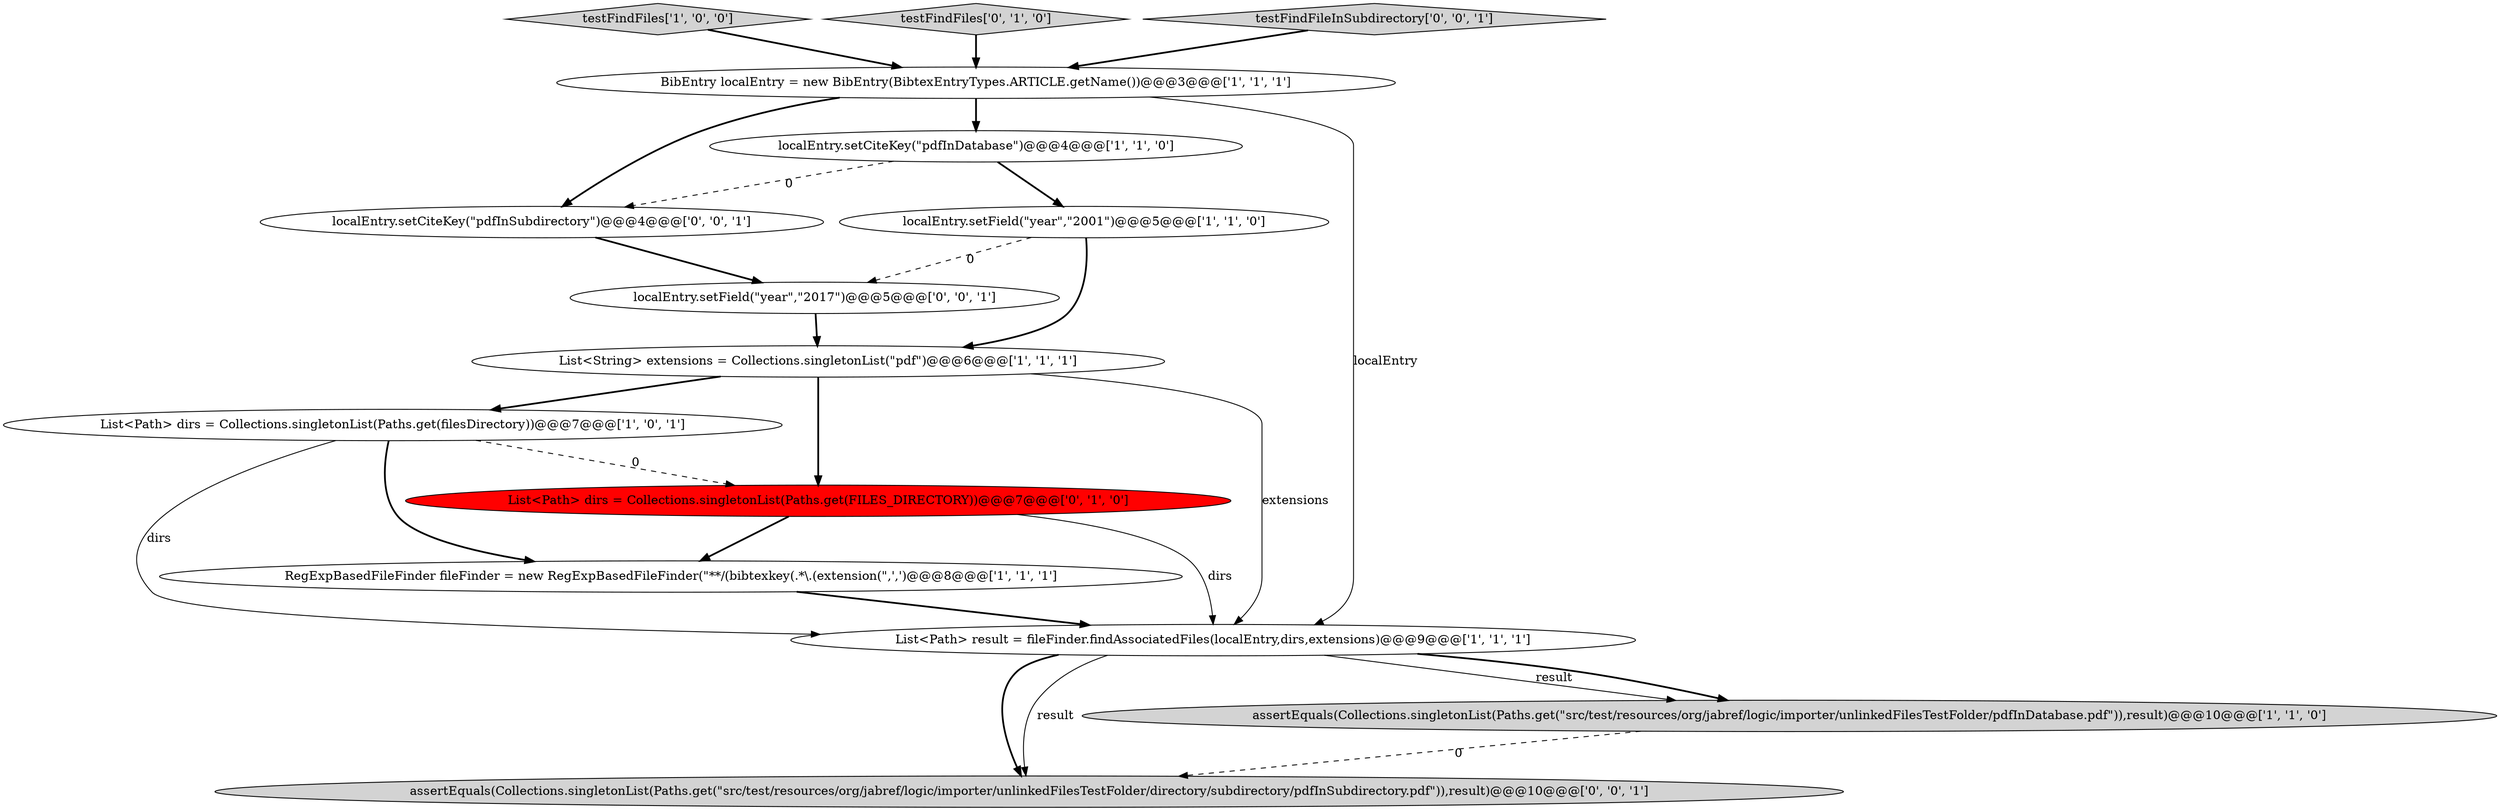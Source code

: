 digraph {
4 [style = filled, label = "List<String> extensions = Collections.singletonList(\"pdf\")@@@6@@@['1', '1', '1']", fillcolor = white, shape = ellipse image = "AAA0AAABBB1BBB"];
0 [style = filled, label = "List<Path> result = fileFinder.findAssociatedFiles(localEntry,dirs,extensions)@@@9@@@['1', '1', '1']", fillcolor = white, shape = ellipse image = "AAA0AAABBB1BBB"];
5 [style = filled, label = "localEntry.setField(\"year\",\"2001\")@@@5@@@['1', '1', '0']", fillcolor = white, shape = ellipse image = "AAA0AAABBB1BBB"];
8 [style = filled, label = "assertEquals(Collections.singletonList(Paths.get(\"src/test/resources/org/jabref/logic/importer/unlinkedFilesTestFolder/pdfInDatabase.pdf\")),result)@@@10@@@['1', '1', '0']", fillcolor = lightgray, shape = ellipse image = "AAA0AAABBB1BBB"];
11 [style = filled, label = "localEntry.setCiteKey(\"pdfInSubdirectory\")@@@4@@@['0', '0', '1']", fillcolor = white, shape = ellipse image = "AAA0AAABBB3BBB"];
1 [style = filled, label = "RegExpBasedFileFinder fileFinder = new RegExpBasedFileFinder(\"**/(bibtexkey(.*\\.(extension(\",',')@@@8@@@['1', '1', '1']", fillcolor = white, shape = ellipse image = "AAA0AAABBB1BBB"];
10 [style = filled, label = "List<Path> dirs = Collections.singletonList(Paths.get(FILES_DIRECTORY))@@@7@@@['0', '1', '0']", fillcolor = red, shape = ellipse image = "AAA1AAABBB2BBB"];
7 [style = filled, label = "testFindFiles['1', '0', '0']", fillcolor = lightgray, shape = diamond image = "AAA0AAABBB1BBB"];
12 [style = filled, label = "localEntry.setField(\"year\",\"2017\")@@@5@@@['0', '0', '1']", fillcolor = white, shape = ellipse image = "AAA0AAABBB3BBB"];
9 [style = filled, label = "testFindFiles['0', '1', '0']", fillcolor = lightgray, shape = diamond image = "AAA0AAABBB2BBB"];
13 [style = filled, label = "testFindFileInSubdirectory['0', '0', '1']", fillcolor = lightgray, shape = diamond image = "AAA0AAABBB3BBB"];
6 [style = filled, label = "List<Path> dirs = Collections.singletonList(Paths.get(filesDirectory))@@@7@@@['1', '0', '1']", fillcolor = white, shape = ellipse image = "AAA0AAABBB1BBB"];
14 [style = filled, label = "assertEquals(Collections.singletonList(Paths.get(\"src/test/resources/org/jabref/logic/importer/unlinkedFilesTestFolder/directory/subdirectory/pdfInSubdirectory.pdf\")),result)@@@10@@@['0', '0', '1']", fillcolor = lightgray, shape = ellipse image = "AAA0AAABBB3BBB"];
3 [style = filled, label = "localEntry.setCiteKey(\"pdfInDatabase\")@@@4@@@['1', '1', '0']", fillcolor = white, shape = ellipse image = "AAA0AAABBB1BBB"];
2 [style = filled, label = "BibEntry localEntry = new BibEntry(BibtexEntryTypes.ARTICLE.getName())@@@3@@@['1', '1', '1']", fillcolor = white, shape = ellipse image = "AAA0AAABBB1BBB"];
4->10 [style = bold, label=""];
5->12 [style = dashed, label="0"];
4->0 [style = solid, label="extensions"];
4->6 [style = bold, label=""];
9->2 [style = bold, label=""];
2->3 [style = bold, label=""];
11->12 [style = bold, label=""];
10->0 [style = solid, label="dirs"];
1->0 [style = bold, label=""];
8->14 [style = dashed, label="0"];
6->10 [style = dashed, label="0"];
6->1 [style = bold, label=""];
3->5 [style = bold, label=""];
0->14 [style = bold, label=""];
0->8 [style = solid, label="result"];
12->4 [style = bold, label=""];
7->2 [style = bold, label=""];
5->4 [style = bold, label=""];
0->8 [style = bold, label=""];
6->0 [style = solid, label="dirs"];
10->1 [style = bold, label=""];
2->0 [style = solid, label="localEntry"];
2->11 [style = bold, label=""];
3->11 [style = dashed, label="0"];
0->14 [style = solid, label="result"];
13->2 [style = bold, label=""];
}
